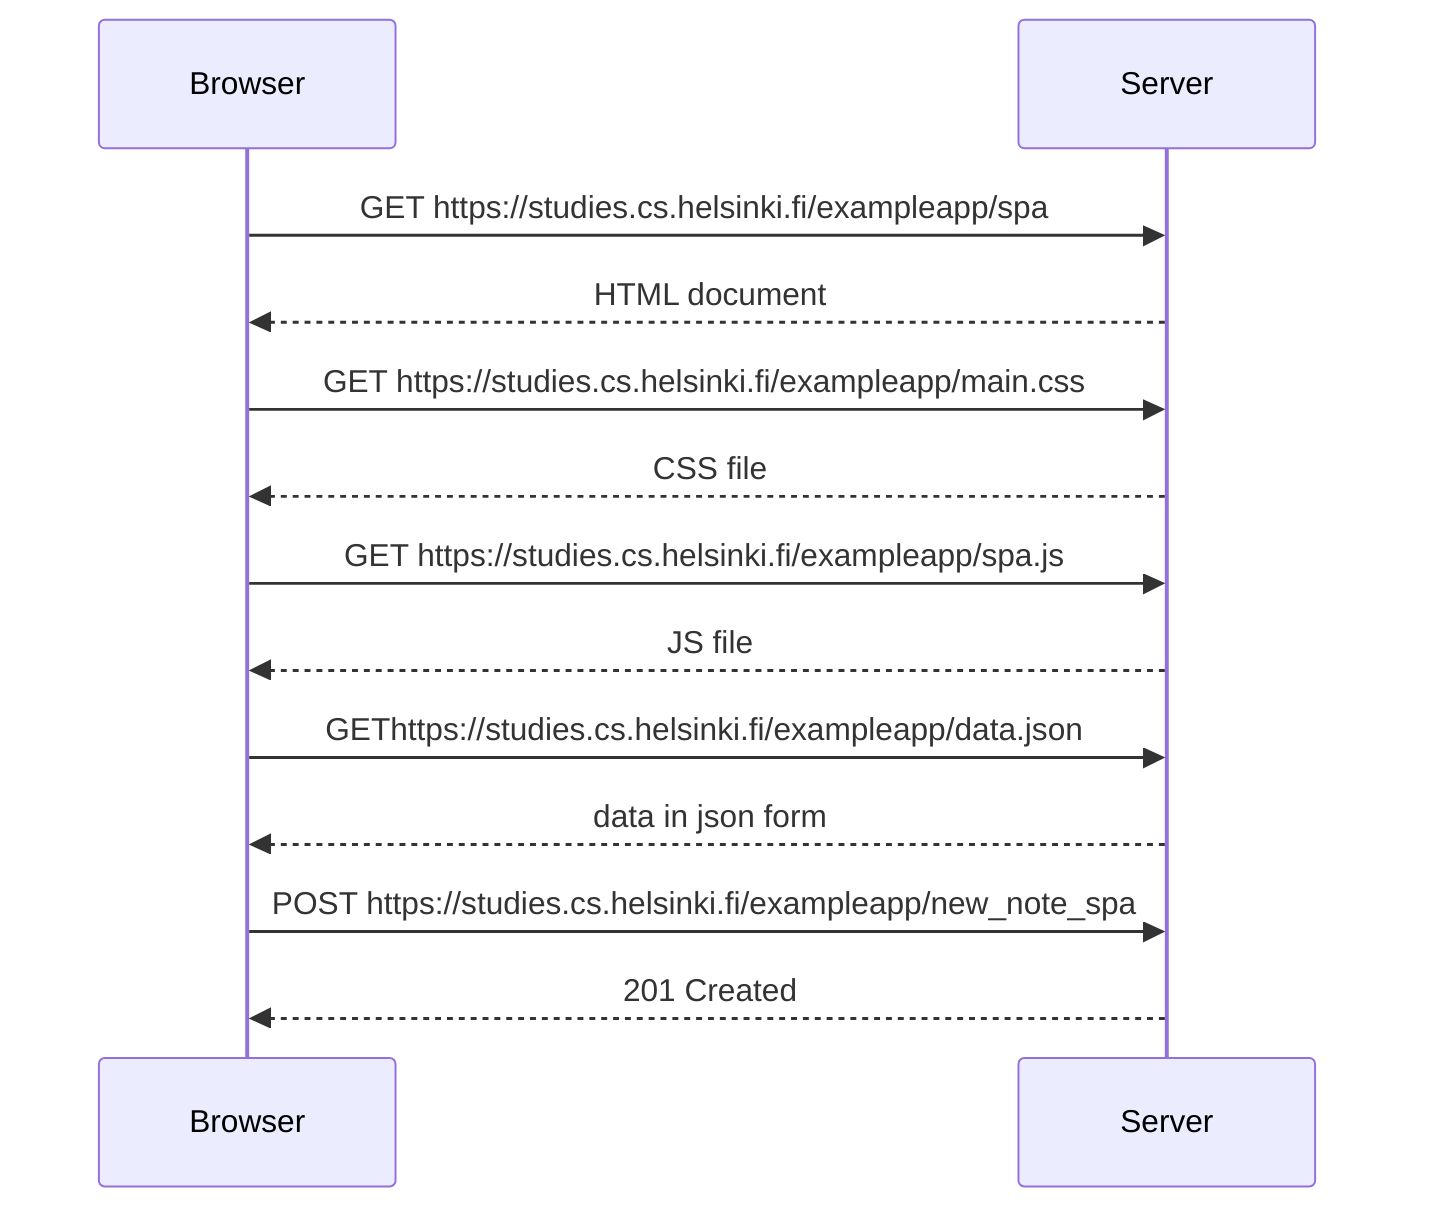 sequenceDiagram
Browser->>Server: GET https://studies.cs.helsinki.fi/exampleapp/spa
Server-->>Browser: HTML document
Browser->>Server: GET https://studies.cs.helsinki.fi/exampleapp/main.css
Server-->>Browser: CSS file
Browser->>Server:GET https://studies.cs.helsinki.fi/exampleapp/spa.js
Server-->>Browser: JS file
Browser->>Server: GEThttps://studies.cs.helsinki.fi/exampleapp/data.json
Server-->>Browser: data in json form 
Browser->>Server: POST https://studies.cs.helsinki.fi/exampleapp/new_note_spa
Server-->>Browser: 201 Created